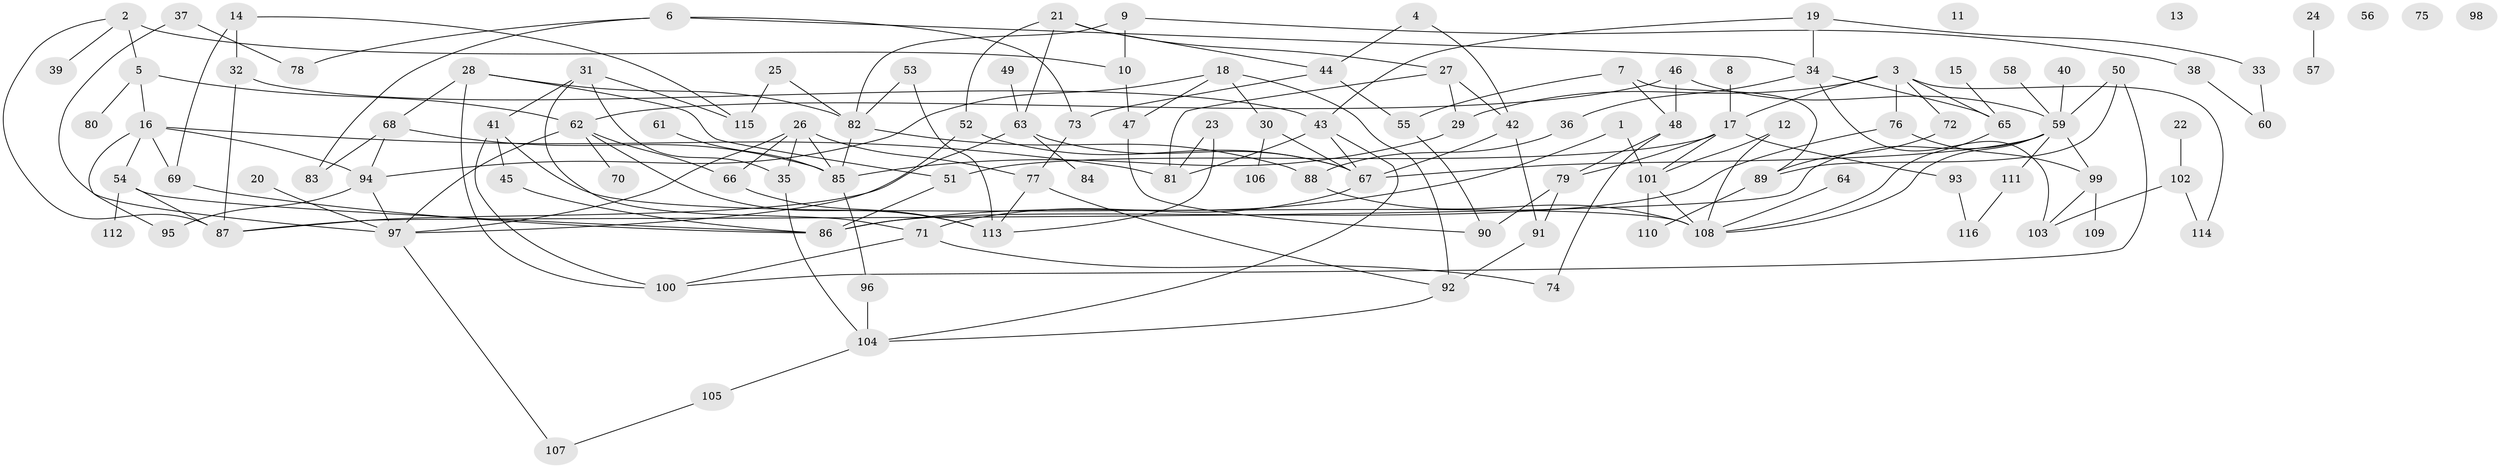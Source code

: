 // Generated by graph-tools (version 1.1) at 2025/13/03/09/25 04:13:08]
// undirected, 116 vertices, 176 edges
graph export_dot {
graph [start="1"]
  node [color=gray90,style=filled];
  1;
  2;
  3;
  4;
  5;
  6;
  7;
  8;
  9;
  10;
  11;
  12;
  13;
  14;
  15;
  16;
  17;
  18;
  19;
  20;
  21;
  22;
  23;
  24;
  25;
  26;
  27;
  28;
  29;
  30;
  31;
  32;
  33;
  34;
  35;
  36;
  37;
  38;
  39;
  40;
  41;
  42;
  43;
  44;
  45;
  46;
  47;
  48;
  49;
  50;
  51;
  52;
  53;
  54;
  55;
  56;
  57;
  58;
  59;
  60;
  61;
  62;
  63;
  64;
  65;
  66;
  67;
  68;
  69;
  70;
  71;
  72;
  73;
  74;
  75;
  76;
  77;
  78;
  79;
  80;
  81;
  82;
  83;
  84;
  85;
  86;
  87;
  88;
  89;
  90;
  91;
  92;
  93;
  94;
  95;
  96;
  97;
  98;
  99;
  100;
  101;
  102;
  103;
  104;
  105;
  106;
  107;
  108;
  109;
  110;
  111;
  112;
  113;
  114;
  115;
  116;
  1 -- 86;
  1 -- 101;
  2 -- 5;
  2 -- 10;
  2 -- 39;
  2 -- 87;
  3 -- 17;
  3 -- 29;
  3 -- 65;
  3 -- 72;
  3 -- 76;
  3 -- 114;
  4 -- 42;
  4 -- 44;
  5 -- 16;
  5 -- 62;
  5 -- 80;
  6 -- 34;
  6 -- 73;
  6 -- 78;
  6 -- 83;
  7 -- 48;
  7 -- 55;
  7 -- 89;
  8 -- 17;
  9 -- 10;
  9 -- 38;
  9 -- 82;
  10 -- 47;
  12 -- 101;
  12 -- 108;
  14 -- 32;
  14 -- 69;
  14 -- 115;
  15 -- 65;
  16 -- 54;
  16 -- 69;
  16 -- 81;
  16 -- 94;
  16 -- 95;
  17 -- 51;
  17 -- 79;
  17 -- 93;
  17 -- 101;
  18 -- 30;
  18 -- 47;
  18 -- 92;
  18 -- 94;
  19 -- 33;
  19 -- 34;
  19 -- 43;
  20 -- 97;
  21 -- 27;
  21 -- 44;
  21 -- 52;
  21 -- 63;
  22 -- 102;
  23 -- 81;
  23 -- 113;
  24 -- 57;
  25 -- 82;
  25 -- 115;
  26 -- 35;
  26 -- 66;
  26 -- 77;
  26 -- 85;
  26 -- 97;
  27 -- 29;
  27 -- 42;
  27 -- 81;
  28 -- 51;
  28 -- 68;
  28 -- 82;
  28 -- 100;
  29 -- 85;
  30 -- 67;
  30 -- 106;
  31 -- 35;
  31 -- 41;
  31 -- 71;
  31 -- 115;
  32 -- 43;
  32 -- 87;
  33 -- 60;
  34 -- 36;
  34 -- 65;
  34 -- 103;
  35 -- 104;
  36 -- 88;
  37 -- 78;
  37 -- 97;
  38 -- 60;
  40 -- 59;
  41 -- 45;
  41 -- 100;
  41 -- 108;
  42 -- 67;
  42 -- 91;
  43 -- 67;
  43 -- 81;
  43 -- 104;
  44 -- 55;
  44 -- 73;
  45 -- 86;
  46 -- 48;
  46 -- 59;
  46 -- 62;
  47 -- 90;
  48 -- 74;
  48 -- 79;
  49 -- 63;
  50 -- 59;
  50 -- 89;
  50 -- 100;
  51 -- 86;
  52 -- 67;
  52 -- 97;
  53 -- 82;
  53 -- 113;
  54 -- 86;
  54 -- 87;
  54 -- 112;
  55 -- 90;
  58 -- 59;
  59 -- 67;
  59 -- 87;
  59 -- 99;
  59 -- 108;
  59 -- 111;
  61 -- 85;
  62 -- 66;
  62 -- 70;
  62 -- 97;
  62 -- 113;
  63 -- 67;
  63 -- 84;
  63 -- 87;
  64 -- 108;
  65 -- 108;
  66 -- 113;
  67 -- 71;
  68 -- 83;
  68 -- 85;
  68 -- 94;
  69 -- 86;
  71 -- 74;
  71 -- 100;
  72 -- 89;
  73 -- 77;
  76 -- 86;
  76 -- 99;
  77 -- 92;
  77 -- 113;
  79 -- 90;
  79 -- 91;
  82 -- 85;
  82 -- 88;
  85 -- 96;
  88 -- 108;
  89 -- 110;
  91 -- 92;
  92 -- 104;
  93 -- 116;
  94 -- 95;
  94 -- 97;
  96 -- 104;
  97 -- 107;
  99 -- 103;
  99 -- 109;
  101 -- 108;
  101 -- 110;
  102 -- 103;
  102 -- 114;
  104 -- 105;
  105 -- 107;
  111 -- 116;
}
